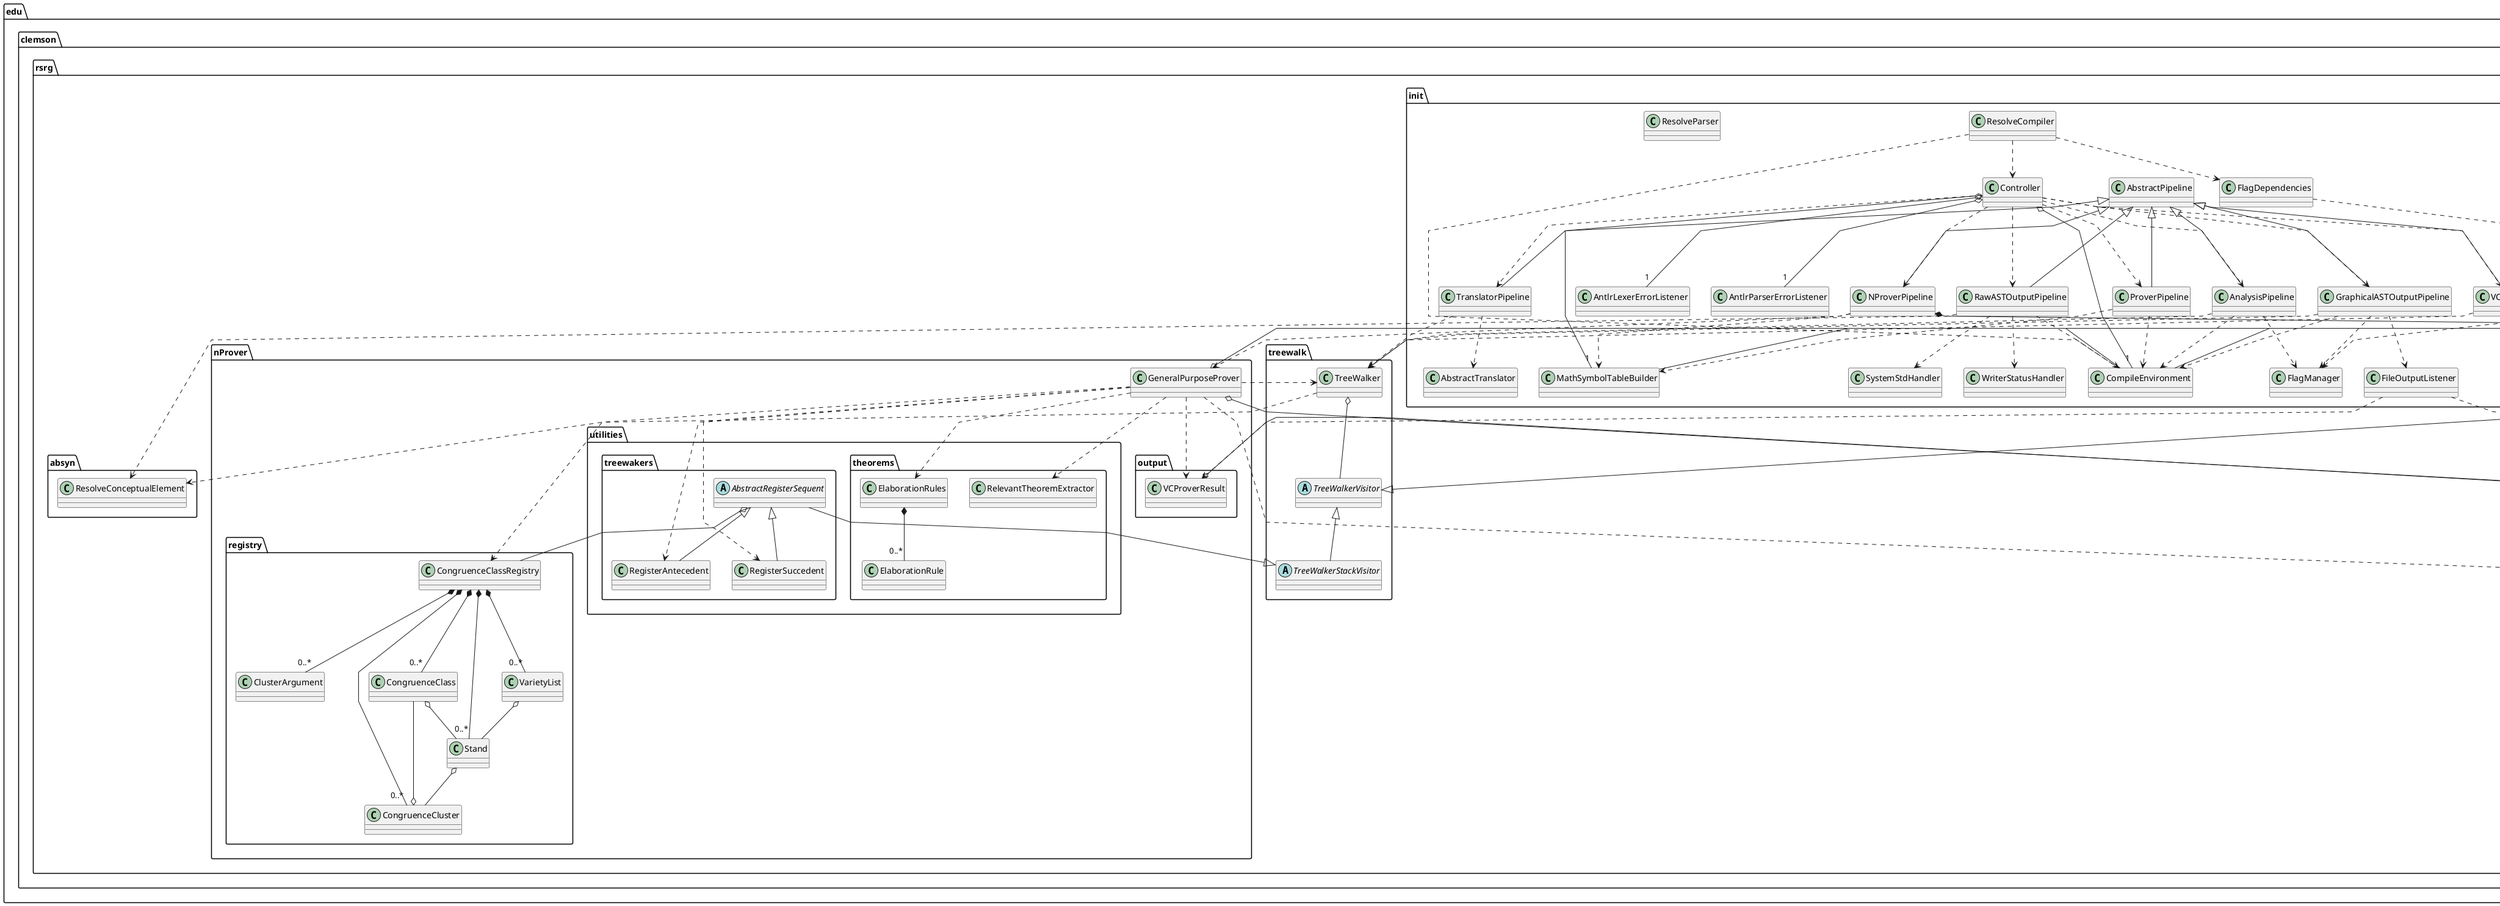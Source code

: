 @startuml
skinparam linetype polyline
skinparam classAttributeIconSize 0

package "edu.clemson.rsrg" {

    package "absyn" {
        class ResolveConceptualElement
    }

    package "init" {
        class AbstractPipeline
        class AbstractTranslator
        class AnalysisPipeline
        class AntlrLexerErrorListener
        class AntlrParserErrorListener
        class CompileEnvironment
        class Controller
        class FileOutputListener
        class Flag
        class FlagDependencies
        class FlagManager
        class GraphicalASTOutputPipeline
        class MathSymbolTableBuilder
        class NProverPipeline
        class ProverPipeline
        class RawASTOutputPipeline
        class ResolveCompiler
        class ResolveParser
        class SystemStdHandler
        class TranslatorPipeline
        class VCGenPipeline
        class WriterStatusHandler
    }

    package "nProver" {
        class GeneralPurposeProver

        package "output" {
            class VCProverResult
        }

        package "registry" {
            class ClusterArgument
            class CongruenceClass
            class CongruenceClassRegistry
            class CongruenceCluster
            class Stand
            class VarietyList
        }

        package "utilities" {
            package "theorems" {
                class ElaborationRule
                class ElaborationRules
                class RelevantTheoremExtractor
            }

            package "treewakers" {
                abstract class AbstractRegisterSequent
                class RegisterAntecedent
                class RegisterSuccedent
            }
        }
    }

    package "treewalk" {
        abstract class TreeWalkerVisitor
        abstract class TreeWalkerStackVisitor
        class TreeWalker
    }

    package "vcgeneration" {
        class VCGenerator

        package "proofrules" {
            interface ProofRuleApplication
            abstract class AbstractProofRuleApplication

            package "declarations" {
                abstract class AbstractBlockDeclRule

                package "facilitydecl" {
                    class FacilityDeclRule
                }

                package "operationdecl" {
                    class ProcedureDeclRule
                }

                package "sharedstatedecl" {
                    class SharedStateCorrRule
                    class SharedStateRepresentationInitRule
                }

                package "typedecl" {
                    class TypeRepresentationCorrRule
                    class TypeRepresentationFinalRule
                    class TypeRepresentationInitRule
                }
            }
        }

        package "sequents" {
            class Sequent
        }

        package "utilities" {
            class AssertiveCodeBlock
            class VerificationCondition
            class VerificationContext
        }
    }

    ' Relationships
    init.AbstractPipeline <|-- init.AnalysisPipeline
    init.AbstractPipeline <|-- init.GraphicalASTOutputPipeline
    init.AbstractPipeline <|-- init.NProverPipeline
    init.AbstractPipeline <|-- init.ProverPipeline
    init.AbstractPipeline <|-- init.RawASTOutputPipeline
    init.AbstractPipeline <|-- init.TranslatorPipeline
    init.AbstractPipeline <|-- init.VCGenPipeline

    init.AnalysisPipeline ..> init.CompileEnvironment
    init.AnalysisPipeline ..> init.FlagManager
    init.AnalysisPipeline ..> treewalk.TreeWalker

    init.Controller ..> init.AnalysisPipeline
    init.Controller o-- "1" init.AntlrLexerErrorListener
    init.Controller o-- "1" init.AntlrParserErrorListener
    init.Controller o-- "1" init.CompileEnvironment
    init.Controller ..> init.GraphicalASTOutputPipeline
    init.Controller o-- "1" init.MathSymbolTableBuilder
    init.Controller ..> init.NProverPipeline
    init.Controller ..> init.ProverPipeline
    init.Controller ..> init.RawASTOutputPipeline
    init.Controller ..> init.TranslatorPipeline
    init.Controller ..> init.VCGenPipeline

    init.FlagDependencies ..> init.Flag
    init.Flag ..> init.FlagManager

    init.GraphicalASTOutputPipeline ..> init.CompileEnvironment
    init.GraphicalASTOutputPipeline ..> init.FileOutputListener
    init.GraphicalASTOutputPipeline ..> init.FlagManager
    init.GraphicalASTOutputPipeline ..> treewalk.TreeWalker

    init.NProverPipeline ..> nProver.GeneralPurposeProver
    init.NProverPipeline ..> init.MathSymbolTableBuilder
    init.NProverPipeline *-- "0..*" vcgeneration.utilities.VerificationCondition : myVerificationConditions

    init.ProverPipeline ..> init.CompileEnvironment
    init.ProverPipeline ..> init.MathSymbolTableBuilder

    init.RawASTOutputPipeline ..> init.CompileEnvironment
    init.RawASTOutputPipeline ..> absyn.ResolveConceptualElement
    init.RawASTOutputPipeline ..> init.SystemStdHandler
    init.RawASTOutputPipeline ..> init.WriterStatusHandler

    init.ResolveCompiler ..> init.CompileEnvironment
    init.ResolveCompiler ..> init.Controller
    init.ResolveCompiler ..> init.FlagDependencies

    init.TranslatorPipeline ..> init.AbstractTranslator
    init.TranslatorPipeline ..> treewalk.TreeWalker

    init.VCGenPipeline ..> treewalk.TreeWalker
    init.VCGenPipeline *-- "0..*" vcgeneration.utilities.VerificationCondition : myVerificationConditions
    init.VCGenPipeline ..> vcgeneration.VCGenerator

    init.FileOutputListener ..> vcgeneration.utilities.AssertiveCodeBlock
    init.FileOutputListener ..> nProver.output.VCProverResult

    nProver.GeneralPurposeProver o-- init.CompileEnvironment
    nProver.GeneralPurposeProver o-- "0..*" vcgeneration.utilities.VerificationCondition
    nProver.GeneralPurposeProver ..> treewalk.TreeWalker
    nProver.GeneralPurposeProver ..> nProver.output.VCProverResult
    nProver.GeneralPurposeProver ..> nProver.registry.CongruenceClassRegistry
    nProver.GeneralPurposeProver ..> vcgeneration.sequents.Sequent
    nProver.GeneralPurposeProver ..> nProver.utilities.theorems.RelevantTheoremExtractor
    nProver.GeneralPurposeProver ..> nProver.utilities.theorems.ElaborationRules
    nProver.GeneralPurposeProver ..> nProver.utilities.treewakers.RegisterAntecedent
    nProver.GeneralPurposeProver ..> nProver.utilities.treewakers.RegisterSuccedent

    nProver.output.VCProverResult o-- vcgeneration.utilities.VerificationCondition

    nProver.registry.CongruenceClassRegistry *-- "0..*" nProver.registry.VarietyList
    nProver.registry.CongruenceClassRegistry *-- "0..*" nProver.registry.Stand
    nProver.registry.CongruenceClassRegistry *-- "0..*" nProver.registry.CongruenceCluster
    nProver.registry.CongruenceClassRegistry *-- "0..*" nProver.registry.CongruenceClass
    nProver.registry.CongruenceClassRegistry *-- "0..*" nProver.registry.ClusterArgument

    nProver.registry.CongruenceClass o-- nProver.registry.Stand
    nProver.registry.CongruenceCluster o-- nProver.registry.CongruenceClass
    nProver.registry.Stand o-- nProver.registry.CongruenceCluster
    nProver.registry.VarietyList o-- nProver.registry.Stand

    nProver.utilities.theorems.ElaborationRules *-- "0..*" nProver.utilities.theorems.ElaborationRule

    nProver.utilities.treewakers.AbstractRegisterSequent o-- nProver.registry.CongruenceClassRegistry
    nProver.utilities.treewakers.AbstractRegisterSequent <|-- nProver.utilities.treewakers.RegisterAntecedent
    nProver.utilities.treewakers.AbstractRegisterSequent <|-- nProver.utilities.treewakers.RegisterSuccedent

    treewalk.TreeWalker ..> absyn.ResolveConceptualElement
    treewalk.TreeWalker o-- treewalk.TreeWalkerVisitor

    treewalk.TreeWalkerVisitor <|-- treewalk.TreeWalkerStackVisitor
    treewalk.TreeWalkerStackVisitor <|-- nProver.utilities.treewakers.AbstractRegisterSequent
    treewalk.TreeWalkerVisitor <|-- vcgeneration.VCGenerator

    vcgeneration.VCGenerator o-- init.MathSymbolTableBuilder
    vcgeneration.VCGenerator o-- init.CompileEnvironment
    vcgeneration.VCGenerator o-- vcgeneration.utilities.VerificationContext
    vcgeneration.VCGenerator o-- vcgeneration.utilities.AssertiveCodeBlock
    vcgeneration.VCGenerator o-- init.Flag

    vcgeneration.proofrules.ProofRuleApplication <|.. vcgeneration.proofrules.AbstractProofRuleApplication
    vcgeneration.proofrules.AbstractProofRuleApplication o-- vcgeneration.utilities.AssertiveCodeBlock
    vcgeneration.proofrules.AbstractProofRuleApplication o-- vcgeneration.utilities.VerificationContext

    vcgeneration.proofrules.declarations.AbstractBlockDeclRule <|-- vcgeneration.proofrules.declarations.typedecl.TypeRepresentationInitRule
    vcgeneration.proofrules.declarations.AbstractBlockDeclRule <|-- vcgeneration.proofrules.declarations.typedecl.TypeRepresentationFinalRule
    vcgeneration.proofrules.declarations.AbstractBlockDeclRule <|-- vcgeneration.proofrules.declarations.operationdecl.ProcedureDeclRule
    vcgeneration.proofrules.declarations.AbstractBlockDeclRule <|-- vcgeneration.proofrules.declarations.sharedstatedecl.SharedStateRepresentationInitRule

    vcgeneration.proofrules.AbstractProofRuleApplication <|-- vcgeneration.proofrules.declarations.AbstractBlockDeclRule
    vcgeneration.proofrules.AbstractProofRuleApplication <|-- vcgeneration.proofrules.declarations.typedecl.TypeRepresentationCorrRule
    vcgeneration.proofrules.AbstractProofRuleApplication <|-- vcgeneration.proofrules.declarations.facilitydecl.FacilityDeclRule
    vcgeneration.proofrules.AbstractProofRuleApplication <|-- vcgeneration.proofrules.declarations.sharedstatedecl.SharedStateCorrRule

    vcgeneration.utilities.VerificationCondition o-- vcgeneration.sequents.Sequent
}

@enduml
